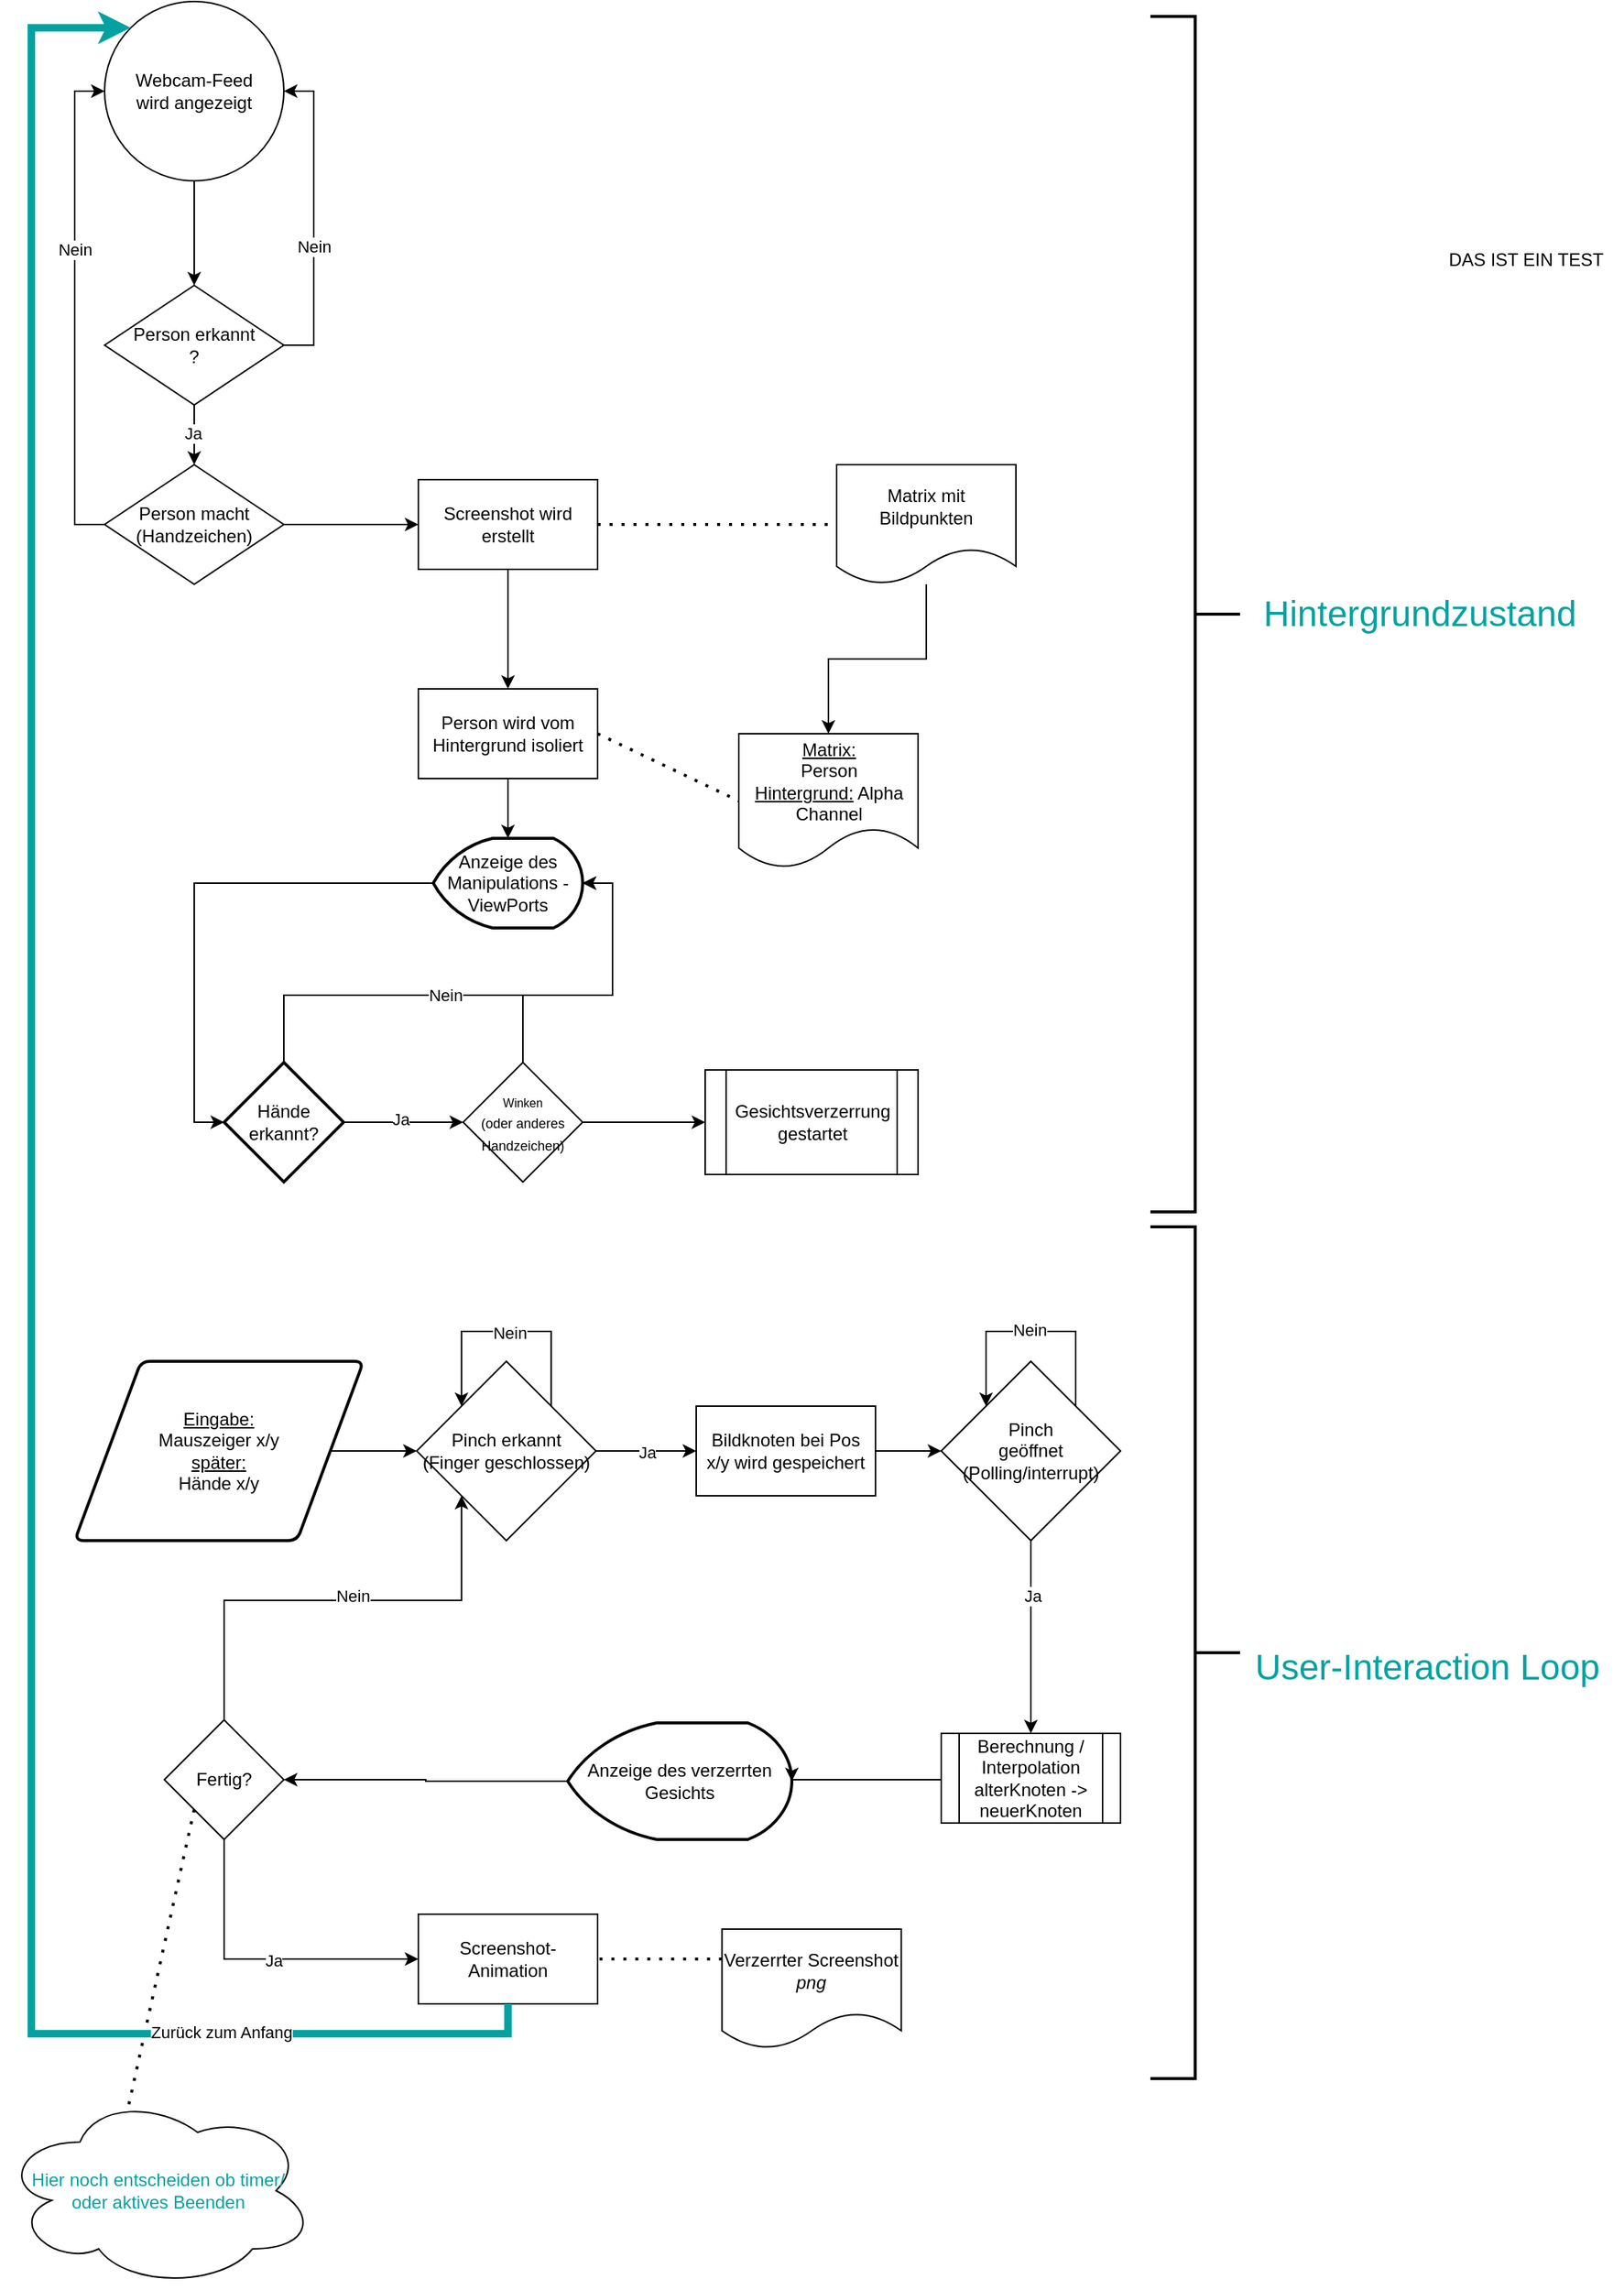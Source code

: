 <mxfile version="24.2.5" type="github">
  <diagram name="Seite-1" id="0rNnAv-LZ8nm6S9U8uO2">
    <mxGraphModel dx="1648" dy="1078" grid="1" gridSize="10" guides="1" tooltips="1" connect="1" arrows="1" fold="1" page="1" pageScale="1" pageWidth="1169" pageHeight="1654" math="0" shadow="0">
      <root>
        <mxCell id="0" />
        <mxCell id="1" parent="0" />
        <mxCell id="sKs8_Zy8irF9QauRKLZt-22" style="edgeStyle=orthogonalEdgeStyle;rounded=0;orthogonalLoop=1;jettySize=auto;html=1;exitX=0.5;exitY=1;exitDx=0;exitDy=0;entryX=0.5;entryY=0;entryDx=0;entryDy=0;" parent="1" source="vnq03bz3jPPLvqrseogL-2" target="vnq03bz3jPPLvqrseogL-5" edge="1">
          <mxGeometry relative="1" as="geometry" />
        </mxCell>
        <mxCell id="vnq03bz3jPPLvqrseogL-2" value="Webcam-Feed&lt;div&gt;wird angezeigt&lt;/div&gt;" style="ellipse;whiteSpace=wrap;html=1;aspect=fixed;" parent="1" vertex="1">
          <mxGeometry x="69" width="120" height="120" as="geometry" />
        </mxCell>
        <mxCell id="vnq03bz3jPPLvqrseogL-6" style="edgeStyle=orthogonalEdgeStyle;rounded=0;orthogonalLoop=1;jettySize=auto;html=1;exitX=1;exitY=0.5;exitDx=0;exitDy=0;entryX=1;entryY=0.5;entryDx=0;entryDy=0;" parent="1" source="vnq03bz3jPPLvqrseogL-5" target="vnq03bz3jPPLvqrseogL-2" edge="1">
          <mxGeometry relative="1" as="geometry" />
        </mxCell>
        <mxCell id="vnq03bz3jPPLvqrseogL-7" value="Nein" style="edgeLabel;html=1;align=center;verticalAlign=middle;resizable=0;points=[];" parent="vnq03bz3jPPLvqrseogL-6" vertex="1" connectable="0">
          <mxGeometry x="-0.175" relative="1" as="geometry">
            <mxPoint as="offset" />
          </mxGeometry>
        </mxCell>
        <mxCell id="sKs8_Zy8irF9QauRKLZt-3" style="edgeStyle=orthogonalEdgeStyle;rounded=0;orthogonalLoop=1;jettySize=auto;html=1;exitX=0.5;exitY=1;exitDx=0;exitDy=0;entryX=0.5;entryY=0;entryDx=0;entryDy=0;" parent="1" source="vnq03bz3jPPLvqrseogL-5" target="sKs8_Zy8irF9QauRKLZt-2" edge="1">
          <mxGeometry relative="1" as="geometry" />
        </mxCell>
        <mxCell id="sKs8_Zy8irF9QauRKLZt-4" value="Ja" style="edgeLabel;html=1;align=center;verticalAlign=middle;resizable=0;points=[];" parent="sKs8_Zy8irF9QauRKLZt-3" connectable="0" vertex="1">
          <mxGeometry x="-0.067" y="-1" relative="1" as="geometry">
            <mxPoint as="offset" />
          </mxGeometry>
        </mxCell>
        <mxCell id="vnq03bz3jPPLvqrseogL-5" value="Person erkannt&lt;div&gt;?&lt;/div&gt;" style="rhombus;whiteSpace=wrap;html=1;" parent="1" vertex="1">
          <mxGeometry x="69" y="190" width="120" height="80" as="geometry" />
        </mxCell>
        <mxCell id="sKs8_Zy8irF9QauRKLZt-5" style="edgeStyle=orthogonalEdgeStyle;rounded=0;orthogonalLoop=1;jettySize=auto;html=1;exitX=0;exitY=0.5;exitDx=0;exitDy=0;entryX=0;entryY=0.5;entryDx=0;entryDy=0;" parent="1" source="sKs8_Zy8irF9QauRKLZt-2" target="vnq03bz3jPPLvqrseogL-2" edge="1">
          <mxGeometry relative="1" as="geometry" />
        </mxCell>
        <mxCell id="sKs8_Zy8irF9QauRKLZt-6" value="Nein" style="edgeLabel;html=1;align=center;verticalAlign=middle;resizable=0;points=[];" parent="sKs8_Zy8irF9QauRKLZt-5" connectable="0" vertex="1">
          <mxGeometry x="-0.03" relative="1" as="geometry">
            <mxPoint y="-44" as="offset" />
          </mxGeometry>
        </mxCell>
        <mxCell id="sKs8_Zy8irF9QauRKLZt-8" style="edgeStyle=orthogonalEdgeStyle;rounded=0;orthogonalLoop=1;jettySize=auto;html=1;exitX=1;exitY=0.5;exitDx=0;exitDy=0;entryX=0;entryY=0.5;entryDx=0;entryDy=0;" parent="1" source="sKs8_Zy8irF9QauRKLZt-2" target="sKs8_Zy8irF9QauRKLZt-7" edge="1">
          <mxGeometry relative="1" as="geometry" />
        </mxCell>
        <mxCell id="sKs8_Zy8irF9QauRKLZt-2" value="Person macht (Handzeichen)" style="rhombus;whiteSpace=wrap;html=1;" parent="1" vertex="1">
          <mxGeometry x="69" y="310" width="120" height="80" as="geometry" />
        </mxCell>
        <mxCell id="sKs8_Zy8irF9QauRKLZt-13" value="" style="edgeStyle=orthogonalEdgeStyle;rounded=0;orthogonalLoop=1;jettySize=auto;html=1;" parent="1" source="sKs8_Zy8irF9QauRKLZt-7" target="sKs8_Zy8irF9QauRKLZt-12" edge="1">
          <mxGeometry relative="1" as="geometry" />
        </mxCell>
        <mxCell id="sKs8_Zy8irF9QauRKLZt-7" value="Screenshot wird erstellt" style="rounded=0;whiteSpace=wrap;html=1;" parent="1" vertex="1">
          <mxGeometry x="279" y="320" width="120" height="60" as="geometry" />
        </mxCell>
        <mxCell id="sKs8_Zy8irF9QauRKLZt-15" style="edgeStyle=orthogonalEdgeStyle;rounded=0;orthogonalLoop=1;jettySize=auto;html=1;" parent="1" source="sKs8_Zy8irF9QauRKLZt-9" target="sKs8_Zy8irF9QauRKLZt-14" edge="1">
          <mxGeometry relative="1" as="geometry" />
        </mxCell>
        <mxCell id="sKs8_Zy8irF9QauRKLZt-9" value="Matrix mit Bildpunkten" style="shape=document;whiteSpace=wrap;html=1;boundedLbl=1;" parent="1" vertex="1">
          <mxGeometry x="559" y="310" width="120" height="80" as="geometry" />
        </mxCell>
        <mxCell id="sKs8_Zy8irF9QauRKLZt-11" value="" style="endArrow=none;dashed=1;html=1;dashPattern=1 3;strokeWidth=2;rounded=0;exitX=1;exitY=0.5;exitDx=0;exitDy=0;entryX=0;entryY=0.5;entryDx=0;entryDy=0;" parent="1" source="sKs8_Zy8irF9QauRKLZt-7" target="sKs8_Zy8irF9QauRKLZt-9" edge="1">
          <mxGeometry width="50" height="50" relative="1" as="geometry">
            <mxPoint x="399" y="390" as="sourcePoint" />
            <mxPoint x="519" y="350" as="targetPoint" />
          </mxGeometry>
        </mxCell>
        <mxCell id="sKs8_Zy8irF9QauRKLZt-12" value="Person wird vom Hintergrund isoliert" style="rounded=0;whiteSpace=wrap;html=1;" parent="1" vertex="1">
          <mxGeometry x="279" y="460" width="120" height="60" as="geometry" />
        </mxCell>
        <mxCell id="sKs8_Zy8irF9QauRKLZt-14" value="&lt;u&gt;Matrix:&lt;/u&gt;&lt;br&gt;Person&lt;br&gt;&lt;u&gt;Hintergrund:&lt;/u&gt; Alpha Channel" style="shape=document;whiteSpace=wrap;html=1;boundedLbl=1;" parent="1" vertex="1">
          <mxGeometry x="493.5" y="490" width="120" height="90" as="geometry" />
        </mxCell>
        <mxCell id="sKs8_Zy8irF9QauRKLZt-16" value="" style="endArrow=none;dashed=1;html=1;dashPattern=1 3;strokeWidth=2;rounded=0;exitX=1;exitY=0.5;exitDx=0;exitDy=0;entryX=0;entryY=0.5;entryDx=0;entryDy=0;" parent="1" source="sKs8_Zy8irF9QauRKLZt-12" target="sKs8_Zy8irF9QauRKLZt-14" edge="1">
          <mxGeometry width="50" height="50" relative="1" as="geometry">
            <mxPoint x="399" y="459.17" as="sourcePoint" />
            <mxPoint x="559" y="459.17" as="targetPoint" />
          </mxGeometry>
        </mxCell>
        <mxCell id="sKs8_Zy8irF9QauRKLZt-18" value="" style="endArrow=classic;html=1;rounded=0;exitX=0.5;exitY=1;exitDx=0;exitDy=0;entryX=0.5;entryY=0;entryDx=0;entryDy=0;" parent="1" source="sKs8_Zy8irF9QauRKLZt-12" edge="1">
          <mxGeometry width="50" height="50" relative="1" as="geometry">
            <mxPoint x="399" y="560" as="sourcePoint" />
            <mxPoint x="339" y="560" as="targetPoint" />
          </mxGeometry>
        </mxCell>
        <mxCell id="sKs8_Zy8irF9QauRKLZt-21" value="Anzeige des Manipulations - ViewPorts" style="strokeWidth=2;html=1;shape=mxgraph.flowchart.display;whiteSpace=wrap;" parent="1" vertex="1">
          <mxGeometry x="289" y="560" width="100" height="60" as="geometry" />
        </mxCell>
        <mxCell id="b5AtYXut7EkMcKQ-zbWJ-2" style="edgeStyle=orthogonalEdgeStyle;rounded=0;orthogonalLoop=1;jettySize=auto;html=1;exitX=1;exitY=0.5;exitDx=0;exitDy=0;entryX=0;entryY=0.5;entryDx=0;entryDy=0;" parent="1" source="iQTxWNrrPPeyvD-cywjf-3" target="b5AtYXut7EkMcKQ-zbWJ-1" edge="1">
          <mxGeometry relative="1" as="geometry" />
        </mxCell>
        <mxCell id="iQTxWNrrPPeyvD-cywjf-3" value="&lt;font style=&quot;font-size: 8px;&quot;&gt;Winken&lt;/font&gt;&lt;div&gt;&lt;font style=&quot;font-size: 9px;&quot;&gt;(oder anderes Handzeichen)&lt;/font&gt;&lt;/div&gt;" style="rhombus;whiteSpace=wrap;html=1;" parent="1" vertex="1">
          <mxGeometry x="309" y="710" width="80" height="80" as="geometry" />
        </mxCell>
        <mxCell id="xqLiQh0pHoMnN5wRpcwc-6" style="edgeStyle=orthogonalEdgeStyle;rounded=0;orthogonalLoop=1;jettySize=auto;html=1;exitX=1;exitY=0.5;exitDx=0;exitDy=0;exitPerimeter=0;entryX=0;entryY=0.5;entryDx=0;entryDy=0;" parent="1" source="xqLiQh0pHoMnN5wRpcwc-4" target="iQTxWNrrPPeyvD-cywjf-3" edge="1">
          <mxGeometry relative="1" as="geometry" />
        </mxCell>
        <mxCell id="xqLiQh0pHoMnN5wRpcwc-11" value="Ja" style="edgeLabel;html=1;align=center;verticalAlign=middle;resizable=0;points=[];" parent="xqLiQh0pHoMnN5wRpcwc-6" connectable="0" vertex="1">
          <mxGeometry x="-0.05" y="2" relative="1" as="geometry">
            <mxPoint as="offset" />
          </mxGeometry>
        </mxCell>
        <mxCell id="xqLiQh0pHoMnN5wRpcwc-4" value="Hände&lt;div&gt;erkannt?&lt;/div&gt;" style="strokeWidth=2;html=1;shape=mxgraph.flowchart.decision;whiteSpace=wrap;" parent="1" vertex="1">
          <mxGeometry x="149" y="710" width="80" height="80" as="geometry" />
        </mxCell>
        <mxCell id="xqLiQh0pHoMnN5wRpcwc-5" style="edgeStyle=orthogonalEdgeStyle;rounded=0;orthogonalLoop=1;jettySize=auto;html=1;exitX=0;exitY=0.5;exitDx=0;exitDy=0;exitPerimeter=0;entryX=0;entryY=0.5;entryDx=0;entryDy=0;entryPerimeter=0;" parent="1" source="sKs8_Zy8irF9QauRKLZt-21" target="xqLiQh0pHoMnN5wRpcwc-4" edge="1">
          <mxGeometry relative="1" as="geometry" />
        </mxCell>
        <mxCell id="xqLiQh0pHoMnN5wRpcwc-7" style="edgeStyle=orthogonalEdgeStyle;rounded=0;orthogonalLoop=1;jettySize=auto;html=1;exitX=0.5;exitY=0;exitDx=0;exitDy=0;exitPerimeter=0;entryX=1;entryY=0.5;entryDx=0;entryDy=0;entryPerimeter=0;" parent="1" source="xqLiQh0pHoMnN5wRpcwc-4" target="sKs8_Zy8irF9QauRKLZt-21" edge="1">
          <mxGeometry relative="1" as="geometry" />
        </mxCell>
        <mxCell id="xqLiQh0pHoMnN5wRpcwc-8" value="Nein" style="edgeLabel;html=1;align=center;verticalAlign=middle;resizable=0;points=[];" parent="xqLiQh0pHoMnN5wRpcwc-7" connectable="0" vertex="1">
          <mxGeometry x="-0.15" relative="1" as="geometry">
            <mxPoint as="offset" />
          </mxGeometry>
        </mxCell>
        <mxCell id="xqLiQh0pHoMnN5wRpcwc-10" style="edgeStyle=orthogonalEdgeStyle;rounded=0;orthogonalLoop=1;jettySize=auto;html=1;exitX=0.5;exitY=0;exitDx=0;exitDy=0;entryX=1;entryY=0.5;entryDx=0;entryDy=0;entryPerimeter=0;" parent="1" source="iQTxWNrrPPeyvD-cywjf-3" target="sKs8_Zy8irF9QauRKLZt-21" edge="1">
          <mxGeometry relative="1" as="geometry" />
        </mxCell>
        <mxCell id="xqLiQh0pHoMnN5wRpcwc-12" value="&lt;u&gt;Eingabe:&lt;br&gt;&lt;/u&gt;&lt;div&gt;Mauszeiger x/y&lt;/div&gt;&lt;div&gt;&lt;u&gt;später:&lt;/u&gt;&lt;/div&gt;&lt;div&gt;Hände x/y&lt;/div&gt;" style="shape=parallelogram;html=1;strokeWidth=2;perimeter=parallelogramPerimeter;whiteSpace=wrap;rounded=1;arcSize=12;size=0.23;" parent="1" vertex="1">
          <mxGeometry x="49" y="910" width="193.33" height="120" as="geometry" />
        </mxCell>
        <mxCell id="b5AtYXut7EkMcKQ-zbWJ-1" value="Gesichtsverzerrung&lt;div&gt;gestartet&lt;/div&gt;" style="shape=process;whiteSpace=wrap;html=1;backgroundOutline=1;" parent="1" vertex="1">
          <mxGeometry x="471" y="715" width="142.5" height="70" as="geometry" />
        </mxCell>
        <mxCell id="iVIaXmmJ1rTPQKhIoZ1O-6" style="edgeStyle=orthogonalEdgeStyle;rounded=0;orthogonalLoop=1;jettySize=auto;html=1;exitX=1;exitY=0.5;exitDx=0;exitDy=0;entryX=0;entryY=0.5;entryDx=0;entryDy=0;" parent="1" source="b5AtYXut7EkMcKQ-zbWJ-3" target="iVIaXmmJ1rTPQKhIoZ1O-8" edge="1">
          <mxGeometry relative="1" as="geometry">
            <mxPoint x="449" y="990" as="targetPoint" />
          </mxGeometry>
        </mxCell>
        <mxCell id="iVIaXmmJ1rTPQKhIoZ1O-7" value="Ja" style="edgeLabel;html=1;align=center;verticalAlign=middle;resizable=0;points=[];" parent="iVIaXmmJ1rTPQKhIoZ1O-6" connectable="0" vertex="1">
          <mxGeometry x="0.006" relative="1" as="geometry">
            <mxPoint y="1" as="offset" />
          </mxGeometry>
        </mxCell>
        <mxCell id="b5AtYXut7EkMcKQ-zbWJ-3" value="Pinch erkannt&lt;div&gt;(Finger geschlossen)&lt;/div&gt;" style="rhombus;whiteSpace=wrap;html=1;" parent="1" vertex="1">
          <mxGeometry x="277.9" y="910" width="120" height="120" as="geometry" />
        </mxCell>
        <mxCell id="iVIaXmmJ1rTPQKhIoZ1O-1" style="edgeStyle=orthogonalEdgeStyle;rounded=0;orthogonalLoop=1;jettySize=auto;html=1;exitX=1;exitY=0.5;exitDx=0;exitDy=0;" parent="1" source="xqLiQh0pHoMnN5wRpcwc-12" edge="1">
          <mxGeometry relative="1" as="geometry">
            <mxPoint x="277.9" y="970" as="targetPoint" />
            <mxPoint x="148.997" y="970" as="sourcePoint" />
          </mxGeometry>
        </mxCell>
        <mxCell id="iVIaXmmJ1rTPQKhIoZ1O-3" style="edgeStyle=orthogonalEdgeStyle;rounded=0;orthogonalLoop=1;jettySize=auto;html=1;exitX=1;exitY=0;exitDx=0;exitDy=0;entryX=0;entryY=0;entryDx=0;entryDy=0;" parent="1" source="b5AtYXut7EkMcKQ-zbWJ-3" target="b5AtYXut7EkMcKQ-zbWJ-3" edge="1">
          <mxGeometry relative="1" as="geometry">
            <Array as="points">
              <mxPoint x="367.9" y="890" />
              <mxPoint x="307.9" y="890" />
            </Array>
          </mxGeometry>
        </mxCell>
        <mxCell id="iVIaXmmJ1rTPQKhIoZ1O-5" value="Nein" style="edgeLabel;html=1;align=center;verticalAlign=middle;resizable=0;points=[];" parent="iVIaXmmJ1rTPQKhIoZ1O-3" connectable="0" vertex="1">
          <mxGeometry x="-0.025" y="1" relative="1" as="geometry">
            <mxPoint as="offset" />
          </mxGeometry>
        </mxCell>
        <mxCell id="iVIaXmmJ1rTPQKhIoZ1O-10" style="edgeStyle=orthogonalEdgeStyle;rounded=0;orthogonalLoop=1;jettySize=auto;html=1;exitX=1;exitY=0.5;exitDx=0;exitDy=0;entryX=0;entryY=0.5;entryDx=0;entryDy=0;" parent="1" source="iVIaXmmJ1rTPQKhIoZ1O-8" target="iVIaXmmJ1rTPQKhIoZ1O-9" edge="1">
          <mxGeometry relative="1" as="geometry" />
        </mxCell>
        <mxCell id="iVIaXmmJ1rTPQKhIoZ1O-8" value="Bildknoten bei Pos x/y wird gespeichert" style="rounded=0;whiteSpace=wrap;html=1;" parent="1" vertex="1">
          <mxGeometry x="465" y="940" width="120" height="60" as="geometry" />
        </mxCell>
        <mxCell id="iVIaXmmJ1rTPQKhIoZ1O-15" style="edgeStyle=orthogonalEdgeStyle;rounded=0;orthogonalLoop=1;jettySize=auto;html=1;exitX=0.5;exitY=1;exitDx=0;exitDy=0;entryX=0.5;entryY=0;entryDx=0;entryDy=0;" parent="1" source="iVIaXmmJ1rTPQKhIoZ1O-9" target="iVIaXmmJ1rTPQKhIoZ1O-13" edge="1">
          <mxGeometry relative="1" as="geometry" />
        </mxCell>
        <mxCell id="iVIaXmmJ1rTPQKhIoZ1O-16" value="Ja" style="edgeLabel;html=1;align=center;verticalAlign=middle;resizable=0;points=[];" parent="iVIaXmmJ1rTPQKhIoZ1O-15" connectable="0" vertex="1">
          <mxGeometry x="-0.436" y="2" relative="1" as="geometry">
            <mxPoint x="-1" as="offset" />
          </mxGeometry>
        </mxCell>
        <mxCell id="iVIaXmmJ1rTPQKhIoZ1O-9" value="Pinch&lt;div&gt;geöffnet&lt;/div&gt;&lt;div&gt;(Polling/interrupt)&lt;/div&gt;" style="rhombus;whiteSpace=wrap;html=1;" parent="1" vertex="1">
          <mxGeometry x="629" y="910" width="120" height="120" as="geometry" />
        </mxCell>
        <mxCell id="iVIaXmmJ1rTPQKhIoZ1O-11" style="edgeStyle=orthogonalEdgeStyle;rounded=0;orthogonalLoop=1;jettySize=auto;html=1;exitX=1;exitY=0;exitDx=0;exitDy=0;entryX=0;entryY=0;entryDx=0;entryDy=0;" parent="1" source="iVIaXmmJ1rTPQKhIoZ1O-9" target="iVIaXmmJ1rTPQKhIoZ1O-9" edge="1">
          <mxGeometry relative="1" as="geometry">
            <Array as="points">
              <mxPoint x="719" y="890" />
              <mxPoint x="659" y="890" />
            </Array>
          </mxGeometry>
        </mxCell>
        <mxCell id="iVIaXmmJ1rTPQKhIoZ1O-12" value="Nein" style="edgeLabel;html=1;align=center;verticalAlign=middle;resizable=0;points=[];" parent="iVIaXmmJ1rTPQKhIoZ1O-11" connectable="0" vertex="1">
          <mxGeometry x="0.012" y="-1" relative="1" as="geometry">
            <mxPoint as="offset" />
          </mxGeometry>
        </mxCell>
        <mxCell id="iVIaXmmJ1rTPQKhIoZ1O-13" value="Berechnung / Interpolation&lt;div&gt;alterKnoten -&amp;gt; neuerKnoten&lt;/div&gt;" style="shape=process;whiteSpace=wrap;html=1;backgroundOutline=1;" parent="1" vertex="1">
          <mxGeometry x="629" y="1159" width="120" height="60" as="geometry" />
        </mxCell>
        <mxCell id="F2SQ-D9NaZd_eeE__i-m-14" style="edgeStyle=orthogonalEdgeStyle;rounded=0;orthogonalLoop=1;jettySize=auto;html=1;exitX=0;exitY=0.5;exitDx=0;exitDy=0;exitPerimeter=0;entryX=1;entryY=0.5;entryDx=0;entryDy=0;" parent="1" source="iVIaXmmJ1rTPQKhIoZ1O-17" target="F2SQ-D9NaZd_eeE__i-m-11" edge="1">
          <mxGeometry relative="1" as="geometry" />
        </mxCell>
        <mxCell id="iVIaXmmJ1rTPQKhIoZ1O-17" value="Anzeige des verzerrten Gesichts" style="strokeWidth=2;html=1;shape=mxgraph.flowchart.display;whiteSpace=wrap;" parent="1" vertex="1">
          <mxGeometry x="379" y="1152" width="150" height="78" as="geometry" />
        </mxCell>
        <mxCell id="iVIaXmmJ1rTPQKhIoZ1O-18" style="edgeStyle=orthogonalEdgeStyle;rounded=0;orthogonalLoop=1;jettySize=auto;html=1;exitX=0;exitY=0.5;exitDx=0;exitDy=0;entryX=1;entryY=0.5;entryDx=0;entryDy=0;entryPerimeter=0;" parent="1" source="iVIaXmmJ1rTPQKhIoZ1O-13" target="iVIaXmmJ1rTPQKhIoZ1O-17" edge="1">
          <mxGeometry relative="1" as="geometry">
            <Array as="points">
              <mxPoint x="629" y="1190" />
              <mxPoint x="529" y="1190" />
            </Array>
          </mxGeometry>
        </mxCell>
        <mxCell id="F2SQ-D9NaZd_eeE__i-m-1" value="" style="strokeWidth=2;html=1;shape=mxgraph.flowchart.annotation_2;align=left;labelPosition=right;pointerEvents=1;rotation=-180;" parent="1" vertex="1">
          <mxGeometry x="769" y="820" width="60" height="570" as="geometry" />
        </mxCell>
        <mxCell id="F2SQ-D9NaZd_eeE__i-m-2" value="&lt;font color=&quot;#04a1a1&quot; style=&quot;font-size: 24px;&quot;&gt;Hintergrundzustand&lt;/font&gt;" style="text;html=1;align=center;verticalAlign=middle;resizable=0;points=[];autosize=1;strokeColor=none;fillColor=none;" parent="1" vertex="1">
          <mxGeometry x="834" y="390" width="230" height="40" as="geometry" />
        </mxCell>
        <mxCell id="F2SQ-D9NaZd_eeE__i-m-5" value="" style="strokeWidth=2;html=1;shape=mxgraph.flowchart.annotation_2;align=left;labelPosition=right;pointerEvents=1;rotation=-180;" parent="1" vertex="1">
          <mxGeometry x="769" y="10" width="60" height="800" as="geometry" />
        </mxCell>
        <mxCell id="F2SQ-D9NaZd_eeE__i-m-6" value="&lt;font color=&quot;#04a1a1&quot; style=&quot;font-size: 24px;&quot;&gt;User-Interaction Loop&lt;/font&gt;" style="text;html=1;align=center;verticalAlign=middle;resizable=0;points=[];autosize=1;strokeColor=none;fillColor=none;" parent="1" vertex="1">
          <mxGeometry x="829" y="1095" width="250" height="40" as="geometry" />
        </mxCell>
        <mxCell id="F2SQ-D9NaZd_eeE__i-m-15" style="edgeStyle=orthogonalEdgeStyle;rounded=0;orthogonalLoop=1;jettySize=auto;html=1;exitX=0.5;exitY=0;exitDx=0;exitDy=0;entryX=0;entryY=1;entryDx=0;entryDy=0;" parent="1" source="F2SQ-D9NaZd_eeE__i-m-11" target="b5AtYXut7EkMcKQ-zbWJ-3" edge="1">
          <mxGeometry relative="1" as="geometry">
            <Array as="points">
              <mxPoint x="149" y="1070" />
              <mxPoint x="308" y="1070" />
            </Array>
          </mxGeometry>
        </mxCell>
        <mxCell id="F2SQ-D9NaZd_eeE__i-m-16" value="Nein" style="edgeLabel;html=1;align=center;verticalAlign=middle;resizable=0;points=[];" parent="F2SQ-D9NaZd_eeE__i-m-15" connectable="0" vertex="1">
          <mxGeometry x="0.07" y="3" relative="1" as="geometry">
            <mxPoint as="offset" />
          </mxGeometry>
        </mxCell>
        <mxCell id="F2SQ-D9NaZd_eeE__i-m-18" style="edgeStyle=orthogonalEdgeStyle;rounded=0;orthogonalLoop=1;jettySize=auto;html=1;exitX=0.5;exitY=1;exitDx=0;exitDy=0;entryX=0;entryY=0.5;entryDx=0;entryDy=0;" parent="1" source="F2SQ-D9NaZd_eeE__i-m-11" target="F2SQ-D9NaZd_eeE__i-m-20" edge="1">
          <mxGeometry relative="1" as="geometry">
            <mxPoint x="269" y="1310" as="targetPoint" />
          </mxGeometry>
        </mxCell>
        <mxCell id="F2SQ-D9NaZd_eeE__i-m-19" value="Ja" style="edgeLabel;html=1;align=center;verticalAlign=middle;resizable=0;points=[];" parent="F2SQ-D9NaZd_eeE__i-m-18" connectable="0" vertex="1">
          <mxGeometry x="0.076" y="-1" relative="1" as="geometry">
            <mxPoint as="offset" />
          </mxGeometry>
        </mxCell>
        <mxCell id="F2SQ-D9NaZd_eeE__i-m-11" value="Fertig?" style="rhombus;whiteSpace=wrap;html=1;" parent="1" vertex="1">
          <mxGeometry x="109" y="1150" width="80" height="80" as="geometry" />
        </mxCell>
        <mxCell id="F2SQ-D9NaZd_eeE__i-m-12" value="&lt;font color=&quot;#04a1a1&quot;&gt;Hier noch entscheiden ob timer/&lt;/font&gt;&lt;div&gt;&lt;font color=&quot;#04a1a1&quot;&gt;oder aktives Beenden&lt;/font&gt;&lt;/div&gt;" style="ellipse;shape=cloud;whiteSpace=wrap;html=1;" parent="1" vertex="1">
          <mxGeometry y="1400" width="210" height="130" as="geometry" />
        </mxCell>
        <mxCell id="F2SQ-D9NaZd_eeE__i-m-13" value="" style="endArrow=none;dashed=1;html=1;dashPattern=1 3;strokeWidth=2;rounded=0;entryX=0.4;entryY=0.1;entryDx=0;entryDy=0;entryPerimeter=0;exitX=0;exitY=1;exitDx=0;exitDy=0;" parent="1" source="F2SQ-D9NaZd_eeE__i-m-11" target="F2SQ-D9NaZd_eeE__i-m-12" edge="1">
          <mxGeometry width="50" height="50" relative="1" as="geometry">
            <mxPoint x="180" y="1210" as="sourcePoint" />
            <mxPoint x="239" y="1190" as="targetPoint" />
          </mxGeometry>
        </mxCell>
        <mxCell id="F2SQ-D9NaZd_eeE__i-m-20" value="Screenshot-Animation" style="rounded=0;whiteSpace=wrap;html=1;" parent="1" vertex="1">
          <mxGeometry x="279" y="1280" width="120" height="60" as="geometry" />
        </mxCell>
        <mxCell id="F2SQ-D9NaZd_eeE__i-m-21" value="Verzerrter Screenshot&lt;div&gt;&lt;i&gt;png&lt;/i&gt;&lt;/div&gt;" style="shape=document;whiteSpace=wrap;html=1;boundedLbl=1;" parent="1" vertex="1">
          <mxGeometry x="482.25" y="1290" width="120" height="80" as="geometry" />
        </mxCell>
        <mxCell id="F2SQ-D9NaZd_eeE__i-m-22" value="" style="endArrow=none;dashed=1;html=1;dashPattern=1 3;strokeWidth=2;rounded=0;exitX=0;exitY=0.25;exitDx=0;exitDy=0;entryX=1;entryY=0.5;entryDx=0;entryDy=0;" parent="1" source="F2SQ-D9NaZd_eeE__i-m-21" target="F2SQ-D9NaZd_eeE__i-m-20" edge="1">
          <mxGeometry width="50" height="50" relative="1" as="geometry">
            <mxPoint x="499" y="1280" as="sourcePoint" />
            <mxPoint x="549" y="1230" as="targetPoint" />
          </mxGeometry>
        </mxCell>
        <mxCell id="F2SQ-D9NaZd_eeE__i-m-27" style="edgeStyle=orthogonalEdgeStyle;rounded=0;orthogonalLoop=1;jettySize=auto;html=1;exitX=0.5;exitY=1;exitDx=0;exitDy=0;entryX=0;entryY=0;entryDx=0;entryDy=0;strokeColor=#04A1A1;strokeWidth=5;" parent="1" source="F2SQ-D9NaZd_eeE__i-m-20" target="vnq03bz3jPPLvqrseogL-2" edge="1">
          <mxGeometry relative="1" as="geometry">
            <Array as="points">
              <mxPoint x="339" y="1360" />
              <mxPoint x="20" y="1360" />
              <mxPoint x="20" y="18" />
            </Array>
          </mxGeometry>
        </mxCell>
        <mxCell id="F2SQ-D9NaZd_eeE__i-m-28" value="Zurück zum Anfang" style="edgeLabel;html=1;align=center;verticalAlign=middle;resizable=0;points=[];" parent="F2SQ-D9NaZd_eeE__i-m-27" connectable="0" vertex="1">
          <mxGeometry x="-0.756" y="-1" relative="1" as="geometry">
            <mxPoint x="1" as="offset" />
          </mxGeometry>
        </mxCell>
        <mxCell id="E9uk0-3iFov-nvpW2HlZ-1" value="DAS IST EIN TEST" style="text;html=1;align=center;verticalAlign=middle;resizable=0;points=[];autosize=1;strokeColor=none;fillColor=none;" vertex="1" parent="1">
          <mxGeometry x="955" y="158" width="130" height="30" as="geometry" />
        </mxCell>
      </root>
    </mxGraphModel>
  </diagram>
</mxfile>
